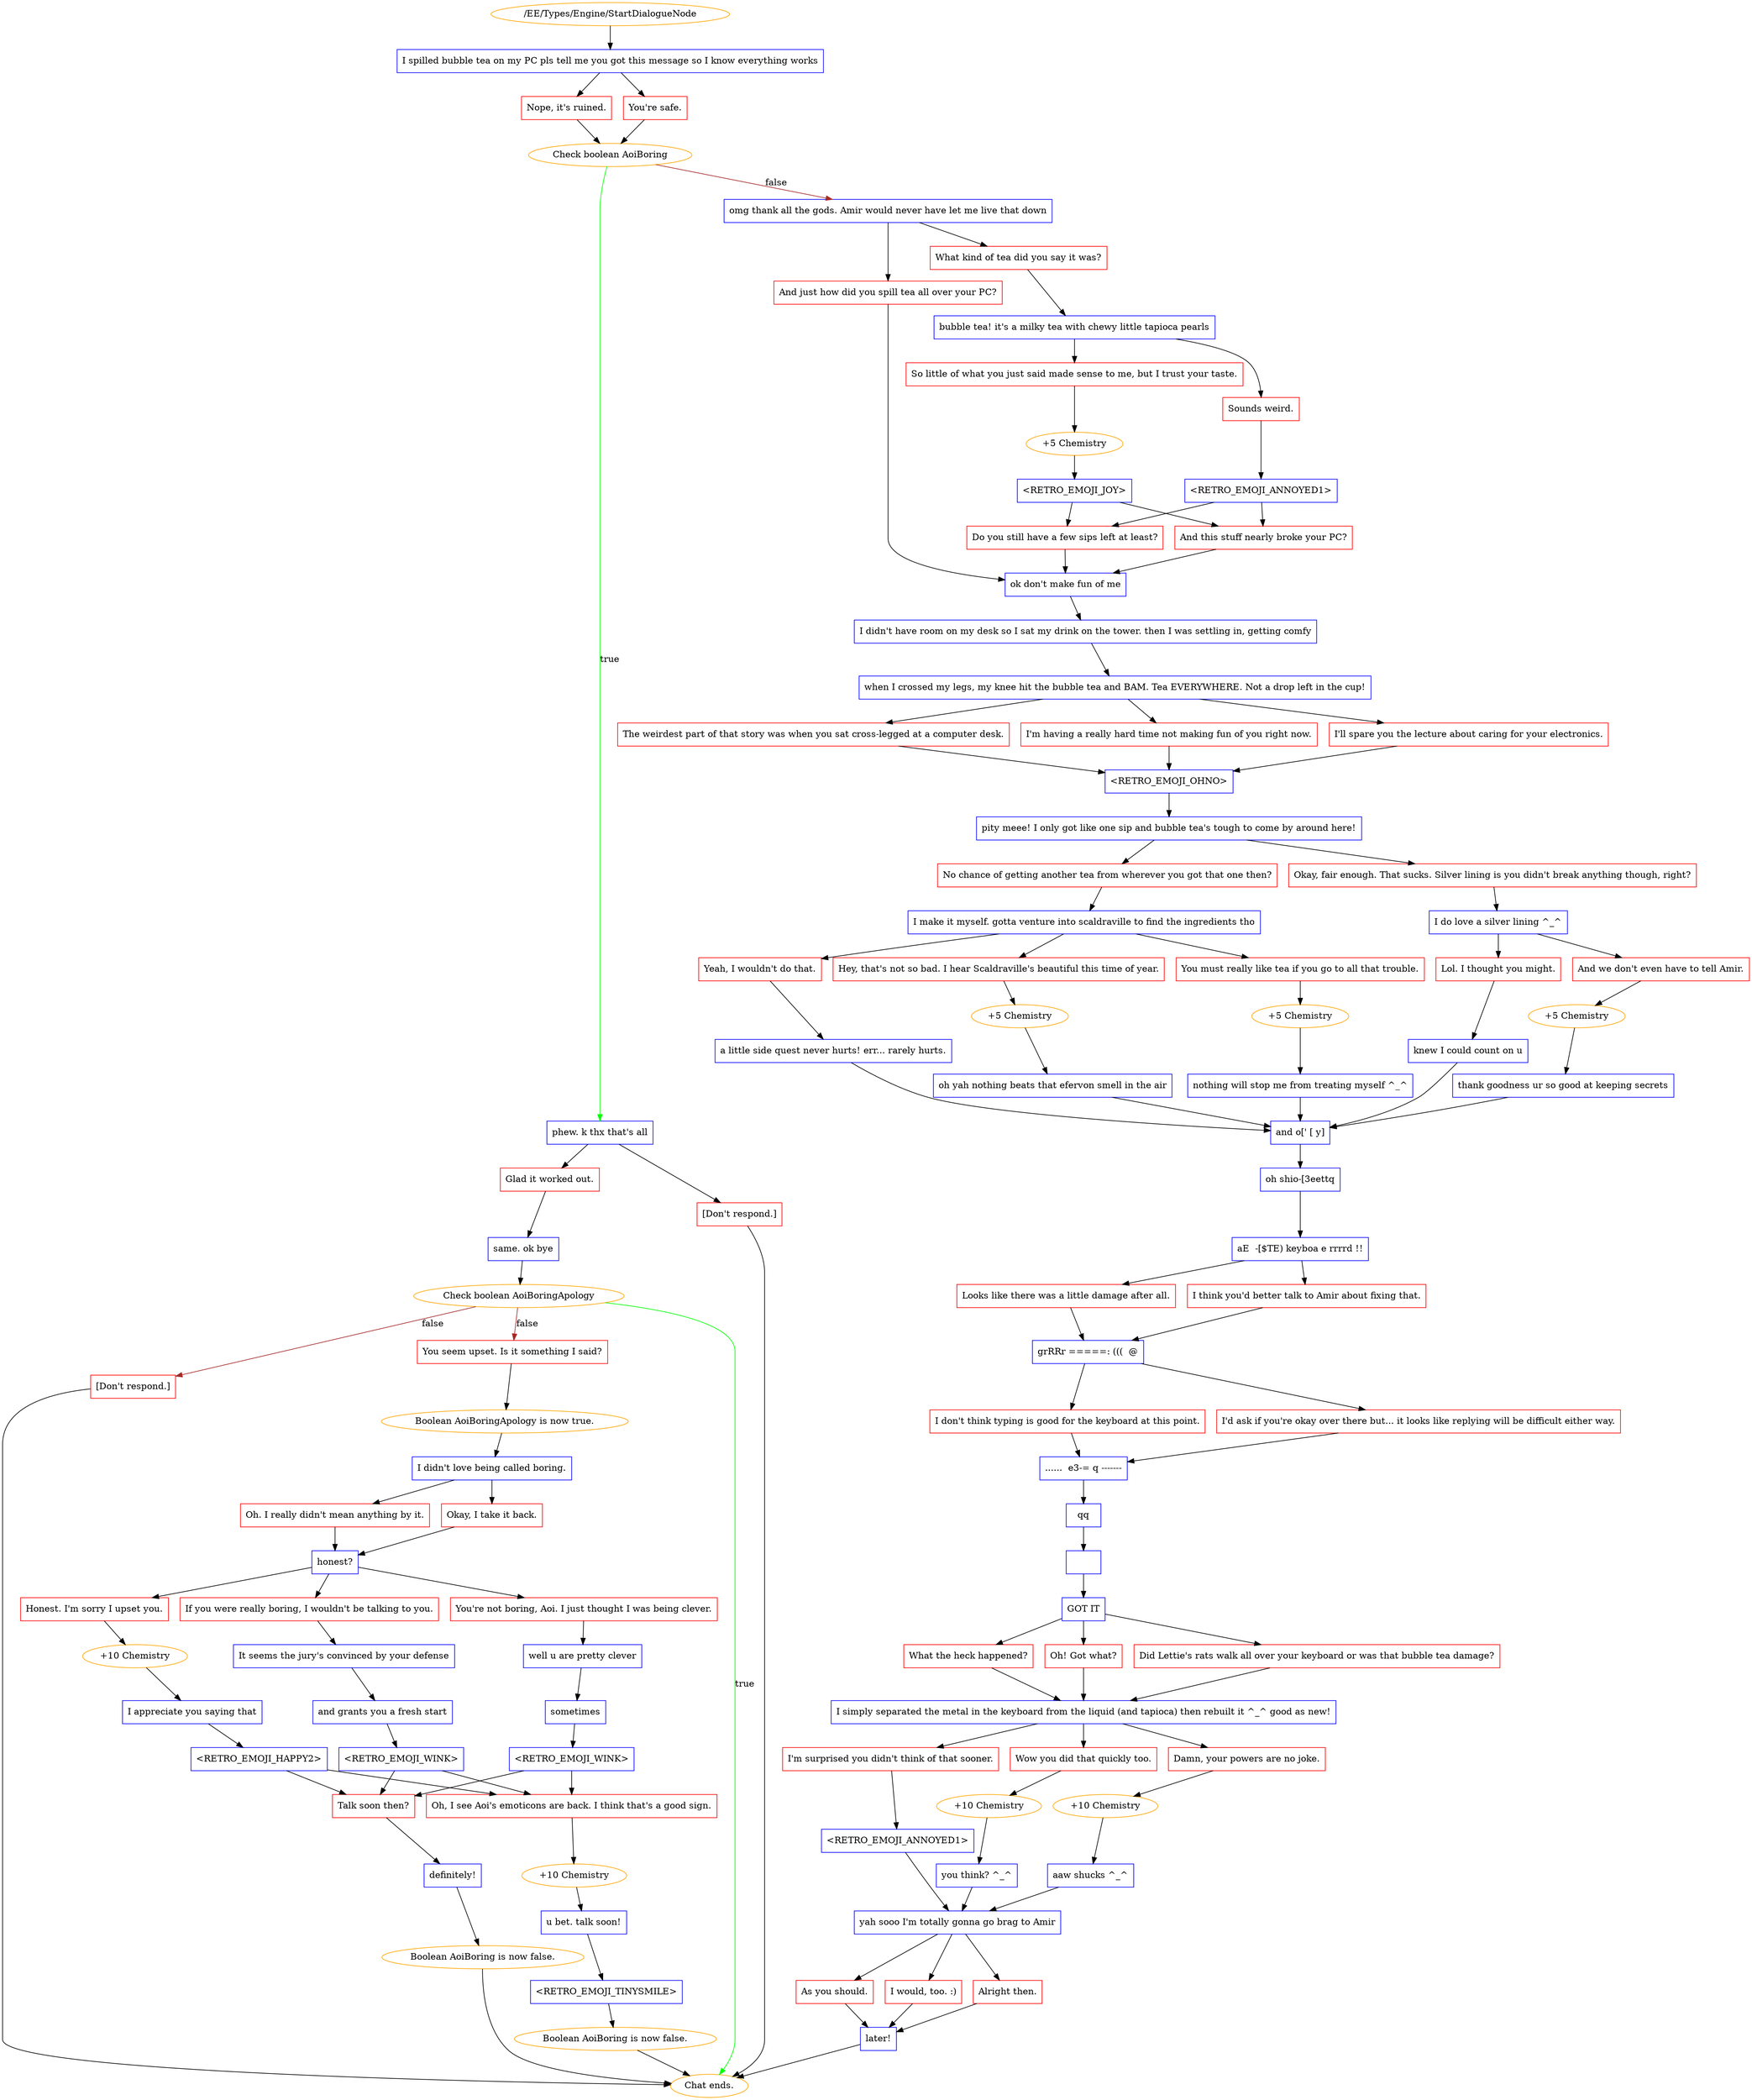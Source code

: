 digraph {
	256 [label="/EE/Types/Engine/StartDialogueNode",color=orange];
		256 -> 257;
	257 [label="I spilled bubble tea on my PC pls tell me you got this message so I know everything works",shape=box,color=blue];
		257 -> 258;
		257 -> 259;
	258 [label="Nope, it's ruined.",shape=box,color=red];
		258 -> 260;
	259 [label="You're safe.",shape=box,color=red];
		259 -> 260;
	260 [label="Check boolean AoiBoring",color=orange];
		260 -> 261 [label=true,color=green];
		260 -> 299 [label=false,color=brown];
	261 [label="phew. k thx that's all",shape=box,color=blue];
		261 -> 262;
		261 -> 264;
	299 [label="omg thank all the gods. Amir would never have let me live that down",shape=box,color=blue];
		299 -> 298;
		299 -> 300;
	262 [label="Glad it worked out.",shape=box,color=red];
		262 -> 263;
	264 [label="[Don't respond.]",shape=box,color=red];
		264 -> "Chat ends.";
	298 [label="What kind of tea did you say it was?",shape=box,color=red];
		298 -> 301;
	300 [label="And just how did you spill tea all over your PC?",shape=box,color=red];
		300 -> 309;
	263 [label="same. ok bye",shape=box,color=blue];
		263 -> 275;
	"Chat ends." [color=orange];
	301 [label="bubble tea! it's a milky tea with chewy little tapioca pearls",shape=box,color=blue];
		301 -> 302;
		301 -> 303;
	309 [label="ok don't make fun of me",shape=box,color=blue];
		309 -> 310;
	275 [label="Check boolean AoiBoringApology",color=orange];
		275 -> "Chat ends." [label=true,color=green];
		275 -> 277 [label=false,color=brown];
		275 -> 288 [label=false,color=brown];
	302 [label="So little of what you just said made sense to me, but I trust your taste.",shape=box,color=red];
		302 -> 305;
	303 [label="Sounds weird.",shape=box,color=red];
		303 -> 306;
	310 [label="I didn't have room on my desk so I sat my drink on the tower. then I was settling in, getting comfy",shape=box,color=blue];
		310 -> 311;
	"Chat ends." [color=orange];
	277 [label="You seem upset. Is it something I said?",shape=box,color=red];
		277 -> 276;
	288 [label="[Don't respond.]",shape=box,color=red];
		288 -> "Chat ends.";
	305 [label="+5 Chemistry",color=orange];
		305 -> 304;
	306 [label="<RETRO_EMOJI_ANNOYED1>",shape=box,color=blue];
		306 -> 307;
		306 -> 308;
	311 [label="when I crossed my legs, my knee hit the bubble tea and BAM. Tea EVERYWHERE. Not a drop left in the cup!",shape=box,color=blue];
		311 -> 312;
		311 -> 313;
		311 -> 314;
	276 [label="Boolean AoiBoringApology is now true.",color=orange];
		276 -> 269;
	"Chat ends." [color=orange];
	304 [label="<RETRO_EMOJI_JOY>",shape=box,color=blue];
		304 -> 307;
		304 -> 308;
	307 [label="Do you still have a few sips left at least?",shape=box,color=red];
		307 -> 309;
	308 [label="And this stuff nearly broke your PC?",shape=box,color=red];
		308 -> 309;
	312 [label="The weirdest part of that story was when you sat cross-legged at a computer desk.",shape=box,color=red];
		312 -> 315;
	313 [label="I'm having a really hard time not making fun of you right now.",shape=box,color=red];
		313 -> 315;
	314 [label="I'll spare you the lecture about caring for your electronics.",shape=box,color=red];
		314 -> 315;
	269 [label="I didn't love being called boring.",shape=box,color=blue];
		269 -> 281;
		269 -> 293;
	315 [label="<RETRO_EMOJI_OHNO>",shape=box,color=blue];
		315 -> 316;
	281 [label="Oh. I really didn't mean anything by it.",shape=box,color=red];
		281 -> 292;
	293 [label="Okay, I take it back.",shape=box,color=red];
		293 -> 292;
	316 [label="pity meee! I only got like one sip and bubble tea's tough to come by around here!",shape=box,color=blue];
		316 -> 317;
		316 -> 318;
	292 [label="honest?",shape=box,color=blue];
		292 -> 282;
		292 -> 280;
		292 -> 283;
	317 [label="No chance of getting another tea from wherever you got that one then?",shape=box,color=red];
		317 -> 319;
	318 [label="Okay, fair enough. That sucks. Silver lining is you didn't break anything though, right?",shape=box,color=red];
		318 -> 321;
	282 [label="Honest. I'm sorry I upset you.",shape=box,color=red];
		282 -> 290;
	280 [label="You're not boring, Aoi. I just thought I was being clever.",shape=box,color=red];
		280 -> 284;
	283 [label="If you were really boring, I wouldn't be talking to you.",shape=box,color=red];
		283 -> 291;
	319 [label="I make it myself. gotta venture into scaldraville to find the ingredients tho",shape=box,color=blue];
		319 -> 320;
		319 -> 322;
		319 -> 323;
	321 [label="I do love a silver lining ^_^",shape=box,color=blue];
		321 -> 324;
		321 -> 325;
	290 [label="+10 Chemistry",color=orange];
		290 -> 278;
	284 [label="well u are pretty clever",shape=box,color=blue];
		284 -> 270;
	291 [label="It seems the jury's convinced by your defense",shape=box,color=blue];
		291 -> 266;
	320 [label="Yeah, I wouldn't do that.",shape=box,color=red];
		320 -> 326;
	322 [label="Hey, that's not so bad. I hear Scaldraville's beautiful this time of year.",shape=box,color=red];
		322 -> 331;
	323 [label="You must really like tea if you go to all that trouble.",shape=box,color=red];
		323 -> 332;
	324 [label="And we don't even have to tell Amir.",shape=box,color=red];
		324 -> 333;
	325 [label="Lol. I thought you might.",shape=box,color=red];
		325 -> 330;
	278 [label="I appreciate you saying that",shape=box,color=blue];
		278 -> 295;
	270 [label="sometimes",shape=box,color=blue];
		270 -> 294;
	266 [label="and grants you a fresh start",shape=box,color=blue];
		266 -> 289;
	326 [label="a little side quest never hurts! err... rarely hurts.",shape=box,color=blue];
		326 -> 334;
	331 [label="+5 Chemistry",color=orange];
		331 -> 327;
	332 [label="+5 Chemistry",color=orange];
		332 -> 328;
	333 [label="+5 Chemistry",color=orange];
		333 -> 329;
	330 [label="knew I could count on u",shape=box,color=blue];
		330 -> 334;
	295 [label="<RETRO_EMOJI_HAPPY2>",shape=box,color=blue];
		295 -> 297;
		295 -> 273;
	294 [label="<RETRO_EMOJI_WINK>",shape=box,color=blue];
		294 -> 297;
		294 -> 273;
	289 [label="<RETRO_EMOJI_WINK>",shape=box,color=blue];
		289 -> 297;
		289 -> 273;
	334 [label="and o[' [ y]",shape=box,color=blue];
		334 -> 335;
	327 [label="oh yah nothing beats that efervon smell in the air",shape=box,color=blue];
		327 -> 334;
	328 [label="nothing will stop me from treating myself ^_^",shape=box,color=blue];
		328 -> 334;
	329 [label="thank goodness ur so good at keeping secrets",shape=box,color=blue];
		329 -> 334;
	297 [label="Talk soon then?",shape=box,color=red];
		297 -> 271;
	273 [label="Oh, I see Aoi's emoticons are back. I think that's a good sign.",shape=box,color=red];
		273 -> 268;
	335 [label="oh shio-[3eettq",shape=box,color=blue];
		335 -> 336;
	271 [label="definitely!",shape=box,color=blue];
		271 -> 272;
	268 [label="+10 Chemistry",color=orange];
		268 -> 285;
	336 [label="aE  -[$TE) keyboa e rrrrd !!",shape=box,color=blue];
		336 -> 337;
		336 -> 338;
	272 [label="Boolean AoiBoring is now false.",color=orange];
		272 -> "Chat ends.";
	285 [label="u bet. talk soon!",shape=box,color=blue];
		285 -> 274;
	337 [label="Looks like there was a little damage after all.",shape=box,color=red];
		337 -> 339;
	338 [label="I think you'd better talk to Amir about fixing that.",shape=box,color=red];
		338 -> 339;
	"Chat ends." [color=orange];
	274 [label="<RETRO_EMOJI_TINYSMILE>",shape=box,color=blue];
		274 -> 286;
	339 [label="grRRr =====: (((  @",shape=box,color=blue];
		339 -> 340;
		339 -> 341;
	286 [label="Boolean AoiBoring is now false.",color=orange];
		286 -> "Chat ends.";
	340 [label="I don't think typing is good for the keyboard at this point.",shape=box,color=red];
		340 -> 342;
	341 [label="I'd ask if you're okay over there but... it looks like replying will be difficult either way.",shape=box,color=red];
		341 -> 342;
	"Chat ends." [color=orange];
	342 [label="......  e3-= q -------",shape=box,color=blue];
		342 -> 343;
	343 [label="qq",shape=box,color=blue];
		343 -> 344;
	344 [label=" ",shape=box,color=blue];
		344 -> 345;
	345 [label="GOT IT",shape=box,color=blue];
		345 -> 346;
		345 -> 347;
		345 -> 348;
	346 [label="What the heck happened?",shape=box,color=red];
		346 -> 349;
	347 [label="Oh! Got what?",shape=box,color=red];
		347 -> 349;
	348 [label="Did Lettie's rats walk all over your keyboard or was that bubble tea damage?",shape=box,color=red];
		348 -> 349;
	349 [label="I simply separated the metal in the keyboard from the liquid (and tapioca) then rebuilt it ^_^ good as new!",shape=box,color=blue];
		349 -> 350;
		349 -> 351;
		349 -> 352;
	350 [label="Wow you did that quickly too.",shape=box,color=red];
		350 -> 356;
	351 [label="Damn, your powers are no joke.",shape=box,color=red];
		351 -> 357;
	352 [label="I'm surprised you didn't think of that sooner.",shape=box,color=red];
		352 -> 355;
	356 [label="+10 Chemistry",color=orange];
		356 -> 353;
	357 [label="+10 Chemistry",color=orange];
		357 -> 354;
	355 [label="<RETRO_EMOJI_ANNOYED1>",shape=box,color=blue];
		355 -> 358;
	353 [label="you think? ^_^",shape=box,color=blue];
		353 -> 358;
	354 [label="aaw shucks ^_^",shape=box,color=blue];
		354 -> 358;
	358 [label="yah sooo I'm totally gonna go brag to Amir",shape=box,color=blue];
		358 -> 361;
		358 -> 359;
		358 -> 362;
	361 [label="As you should.",shape=box,color=red];
		361 -> 360;
	359 [label="I would, too. :)",shape=box,color=red];
		359 -> 360;
	362 [label="Alright then.",shape=box,color=red];
		362 -> 360;
	360 [label="later!",shape=box,color=blue];
		360 -> "Chat ends.";
	"Chat ends." [color=orange];
}